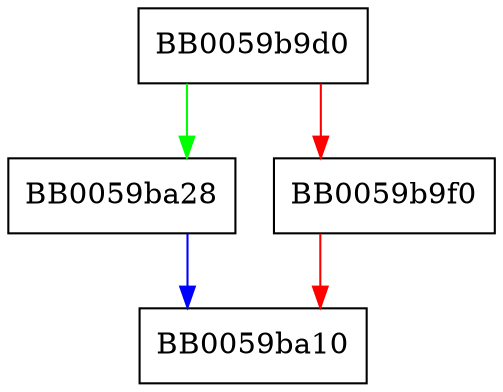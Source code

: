 digraph OSSL_DECODER_from_fp {
  node [shape="box"];
  graph [splines=ortho];
  BB0059b9d0 -> BB0059ba28 [color="green"];
  BB0059b9d0 -> BB0059b9f0 [color="red"];
  BB0059b9f0 -> BB0059ba10 [color="red"];
  BB0059ba28 -> BB0059ba10 [color="blue"];
}